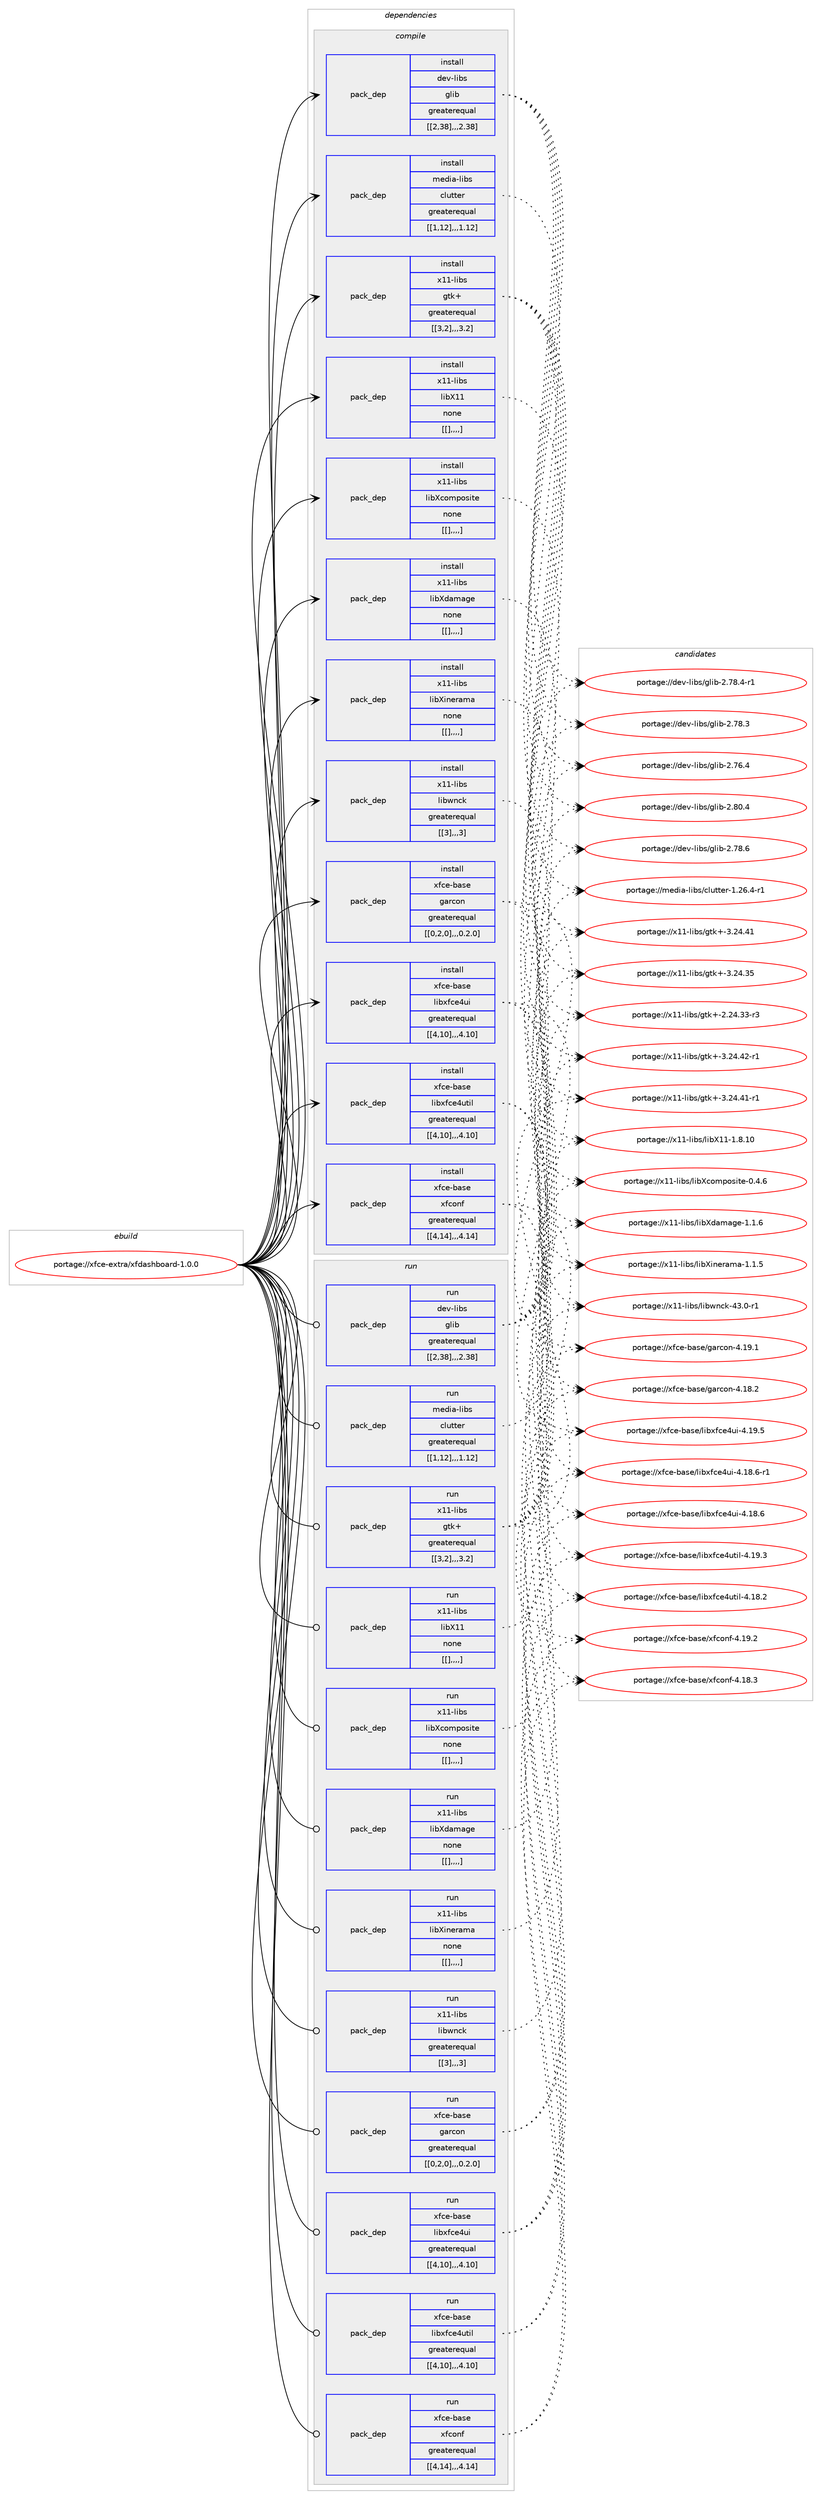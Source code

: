 digraph prolog {

# *************
# Graph options
# *************

newrank=true;
concentrate=true;
compound=true;
graph [rankdir=LR,fontname=Helvetica,fontsize=10,ranksep=1.5];#, ranksep=2.5, nodesep=0.2];
edge  [arrowhead=vee];
node  [fontname=Helvetica,fontsize=10];

# **********
# The ebuild
# **********

subgraph cluster_leftcol {
color=gray;
label=<<i>ebuild</i>>;
id [label="portage://xfce-extra/xfdashboard-1.0.0", color=red, width=4, href="../xfce-extra/xfdashboard-1.0.0.svg"];
}

# ****************
# The dependencies
# ****************

subgraph cluster_midcol {
color=gray;
label=<<i>dependencies</i>>;
subgraph cluster_compile {
fillcolor="#eeeeee";
style=filled;
label=<<i>compile</i>>;
subgraph pack2168 {
dependency2656 [label=<<TABLE BORDER="0" CELLBORDER="1" CELLSPACING="0" CELLPADDING="4" WIDTH="220"><TR><TD ROWSPAN="6" CELLPADDING="30">pack_dep</TD></TR><TR><TD WIDTH="110">install</TD></TR><TR><TD>dev-libs</TD></TR><TR><TD>glib</TD></TR><TR><TD>greaterequal</TD></TR><TR><TD>[[2,38],,,2.38]</TD></TR></TABLE>>, shape=none, color=blue];
}
id:e -> dependency2656:w [weight=20,style="solid",arrowhead="vee"];
subgraph pack2169 {
dependency2657 [label=<<TABLE BORDER="0" CELLBORDER="1" CELLSPACING="0" CELLPADDING="4" WIDTH="220"><TR><TD ROWSPAN="6" CELLPADDING="30">pack_dep</TD></TR><TR><TD WIDTH="110">install</TD></TR><TR><TD>media-libs</TD></TR><TR><TD>clutter</TD></TR><TR><TD>greaterequal</TD></TR><TR><TD>[[1,12],,,1.12]</TD></TR></TABLE>>, shape=none, color=blue];
}
id:e -> dependency2657:w [weight=20,style="solid",arrowhead="vee"];
subgraph pack2170 {
dependency2658 [label=<<TABLE BORDER="0" CELLBORDER="1" CELLSPACING="0" CELLPADDING="4" WIDTH="220"><TR><TD ROWSPAN="6" CELLPADDING="30">pack_dep</TD></TR><TR><TD WIDTH="110">install</TD></TR><TR><TD>x11-libs</TD></TR><TR><TD>gtk+</TD></TR><TR><TD>greaterequal</TD></TR><TR><TD>[[3,2],,,3.2]</TD></TR></TABLE>>, shape=none, color=blue];
}
id:e -> dependency2658:w [weight=20,style="solid",arrowhead="vee"];
subgraph pack2171 {
dependency2659 [label=<<TABLE BORDER="0" CELLBORDER="1" CELLSPACING="0" CELLPADDING="4" WIDTH="220"><TR><TD ROWSPAN="6" CELLPADDING="30">pack_dep</TD></TR><TR><TD WIDTH="110">install</TD></TR><TR><TD>x11-libs</TD></TR><TR><TD>libX11</TD></TR><TR><TD>none</TD></TR><TR><TD>[[],,,,]</TD></TR></TABLE>>, shape=none, color=blue];
}
id:e -> dependency2659:w [weight=20,style="solid",arrowhead="vee"];
subgraph pack2172 {
dependency2660 [label=<<TABLE BORDER="0" CELLBORDER="1" CELLSPACING="0" CELLPADDING="4" WIDTH="220"><TR><TD ROWSPAN="6" CELLPADDING="30">pack_dep</TD></TR><TR><TD WIDTH="110">install</TD></TR><TR><TD>x11-libs</TD></TR><TR><TD>libXcomposite</TD></TR><TR><TD>none</TD></TR><TR><TD>[[],,,,]</TD></TR></TABLE>>, shape=none, color=blue];
}
id:e -> dependency2660:w [weight=20,style="solid",arrowhead="vee"];
subgraph pack2173 {
dependency2661 [label=<<TABLE BORDER="0" CELLBORDER="1" CELLSPACING="0" CELLPADDING="4" WIDTH="220"><TR><TD ROWSPAN="6" CELLPADDING="30">pack_dep</TD></TR><TR><TD WIDTH="110">install</TD></TR><TR><TD>x11-libs</TD></TR><TR><TD>libXdamage</TD></TR><TR><TD>none</TD></TR><TR><TD>[[],,,,]</TD></TR></TABLE>>, shape=none, color=blue];
}
id:e -> dependency2661:w [weight=20,style="solid",arrowhead="vee"];
subgraph pack2174 {
dependency2662 [label=<<TABLE BORDER="0" CELLBORDER="1" CELLSPACING="0" CELLPADDING="4" WIDTH="220"><TR><TD ROWSPAN="6" CELLPADDING="30">pack_dep</TD></TR><TR><TD WIDTH="110">install</TD></TR><TR><TD>x11-libs</TD></TR><TR><TD>libXinerama</TD></TR><TR><TD>none</TD></TR><TR><TD>[[],,,,]</TD></TR></TABLE>>, shape=none, color=blue];
}
id:e -> dependency2662:w [weight=20,style="solid",arrowhead="vee"];
subgraph pack2175 {
dependency2663 [label=<<TABLE BORDER="0" CELLBORDER="1" CELLSPACING="0" CELLPADDING="4" WIDTH="220"><TR><TD ROWSPAN="6" CELLPADDING="30">pack_dep</TD></TR><TR><TD WIDTH="110">install</TD></TR><TR><TD>x11-libs</TD></TR><TR><TD>libwnck</TD></TR><TR><TD>greaterequal</TD></TR><TR><TD>[[3],,,3]</TD></TR></TABLE>>, shape=none, color=blue];
}
id:e -> dependency2663:w [weight=20,style="solid",arrowhead="vee"];
subgraph pack2176 {
dependency2664 [label=<<TABLE BORDER="0" CELLBORDER="1" CELLSPACING="0" CELLPADDING="4" WIDTH="220"><TR><TD ROWSPAN="6" CELLPADDING="30">pack_dep</TD></TR><TR><TD WIDTH="110">install</TD></TR><TR><TD>xfce-base</TD></TR><TR><TD>garcon</TD></TR><TR><TD>greaterequal</TD></TR><TR><TD>[[0,2,0],,,0.2.0]</TD></TR></TABLE>>, shape=none, color=blue];
}
id:e -> dependency2664:w [weight=20,style="solid",arrowhead="vee"];
subgraph pack2177 {
dependency2665 [label=<<TABLE BORDER="0" CELLBORDER="1" CELLSPACING="0" CELLPADDING="4" WIDTH="220"><TR><TD ROWSPAN="6" CELLPADDING="30">pack_dep</TD></TR><TR><TD WIDTH="110">install</TD></TR><TR><TD>xfce-base</TD></TR><TR><TD>libxfce4ui</TD></TR><TR><TD>greaterequal</TD></TR><TR><TD>[[4,10],,,4.10]</TD></TR></TABLE>>, shape=none, color=blue];
}
id:e -> dependency2665:w [weight=20,style="solid",arrowhead="vee"];
subgraph pack2178 {
dependency2666 [label=<<TABLE BORDER="0" CELLBORDER="1" CELLSPACING="0" CELLPADDING="4" WIDTH="220"><TR><TD ROWSPAN="6" CELLPADDING="30">pack_dep</TD></TR><TR><TD WIDTH="110">install</TD></TR><TR><TD>xfce-base</TD></TR><TR><TD>libxfce4util</TD></TR><TR><TD>greaterequal</TD></TR><TR><TD>[[4,10],,,4.10]</TD></TR></TABLE>>, shape=none, color=blue];
}
id:e -> dependency2666:w [weight=20,style="solid",arrowhead="vee"];
subgraph pack2179 {
dependency2667 [label=<<TABLE BORDER="0" CELLBORDER="1" CELLSPACING="0" CELLPADDING="4" WIDTH="220"><TR><TD ROWSPAN="6" CELLPADDING="30">pack_dep</TD></TR><TR><TD WIDTH="110">install</TD></TR><TR><TD>xfce-base</TD></TR><TR><TD>xfconf</TD></TR><TR><TD>greaterequal</TD></TR><TR><TD>[[4,14],,,4.14]</TD></TR></TABLE>>, shape=none, color=blue];
}
id:e -> dependency2667:w [weight=20,style="solid",arrowhead="vee"];
}
subgraph cluster_compileandrun {
fillcolor="#eeeeee";
style=filled;
label=<<i>compile and run</i>>;
}
subgraph cluster_run {
fillcolor="#eeeeee";
style=filled;
label=<<i>run</i>>;
subgraph pack2180 {
dependency2668 [label=<<TABLE BORDER="0" CELLBORDER="1" CELLSPACING="0" CELLPADDING="4" WIDTH="220"><TR><TD ROWSPAN="6" CELLPADDING="30">pack_dep</TD></TR><TR><TD WIDTH="110">run</TD></TR><TR><TD>dev-libs</TD></TR><TR><TD>glib</TD></TR><TR><TD>greaterequal</TD></TR><TR><TD>[[2,38],,,2.38]</TD></TR></TABLE>>, shape=none, color=blue];
}
id:e -> dependency2668:w [weight=20,style="solid",arrowhead="odot"];
subgraph pack2181 {
dependency2669 [label=<<TABLE BORDER="0" CELLBORDER="1" CELLSPACING="0" CELLPADDING="4" WIDTH="220"><TR><TD ROWSPAN="6" CELLPADDING="30">pack_dep</TD></TR><TR><TD WIDTH="110">run</TD></TR><TR><TD>media-libs</TD></TR><TR><TD>clutter</TD></TR><TR><TD>greaterequal</TD></TR><TR><TD>[[1,12],,,1.12]</TD></TR></TABLE>>, shape=none, color=blue];
}
id:e -> dependency2669:w [weight=20,style="solid",arrowhead="odot"];
subgraph pack2182 {
dependency2670 [label=<<TABLE BORDER="0" CELLBORDER="1" CELLSPACING="0" CELLPADDING="4" WIDTH="220"><TR><TD ROWSPAN="6" CELLPADDING="30">pack_dep</TD></TR><TR><TD WIDTH="110">run</TD></TR><TR><TD>x11-libs</TD></TR><TR><TD>gtk+</TD></TR><TR><TD>greaterequal</TD></TR><TR><TD>[[3,2],,,3.2]</TD></TR></TABLE>>, shape=none, color=blue];
}
id:e -> dependency2670:w [weight=20,style="solid",arrowhead="odot"];
subgraph pack2183 {
dependency2671 [label=<<TABLE BORDER="0" CELLBORDER="1" CELLSPACING="0" CELLPADDING="4" WIDTH="220"><TR><TD ROWSPAN="6" CELLPADDING="30">pack_dep</TD></TR><TR><TD WIDTH="110">run</TD></TR><TR><TD>x11-libs</TD></TR><TR><TD>libX11</TD></TR><TR><TD>none</TD></TR><TR><TD>[[],,,,]</TD></TR></TABLE>>, shape=none, color=blue];
}
id:e -> dependency2671:w [weight=20,style="solid",arrowhead="odot"];
subgraph pack2184 {
dependency2672 [label=<<TABLE BORDER="0" CELLBORDER="1" CELLSPACING="0" CELLPADDING="4" WIDTH="220"><TR><TD ROWSPAN="6" CELLPADDING="30">pack_dep</TD></TR><TR><TD WIDTH="110">run</TD></TR><TR><TD>x11-libs</TD></TR><TR><TD>libXcomposite</TD></TR><TR><TD>none</TD></TR><TR><TD>[[],,,,]</TD></TR></TABLE>>, shape=none, color=blue];
}
id:e -> dependency2672:w [weight=20,style="solid",arrowhead="odot"];
subgraph pack2185 {
dependency2673 [label=<<TABLE BORDER="0" CELLBORDER="1" CELLSPACING="0" CELLPADDING="4" WIDTH="220"><TR><TD ROWSPAN="6" CELLPADDING="30">pack_dep</TD></TR><TR><TD WIDTH="110">run</TD></TR><TR><TD>x11-libs</TD></TR><TR><TD>libXdamage</TD></TR><TR><TD>none</TD></TR><TR><TD>[[],,,,]</TD></TR></TABLE>>, shape=none, color=blue];
}
id:e -> dependency2673:w [weight=20,style="solid",arrowhead="odot"];
subgraph pack2186 {
dependency2674 [label=<<TABLE BORDER="0" CELLBORDER="1" CELLSPACING="0" CELLPADDING="4" WIDTH="220"><TR><TD ROWSPAN="6" CELLPADDING="30">pack_dep</TD></TR><TR><TD WIDTH="110">run</TD></TR><TR><TD>x11-libs</TD></TR><TR><TD>libXinerama</TD></TR><TR><TD>none</TD></TR><TR><TD>[[],,,,]</TD></TR></TABLE>>, shape=none, color=blue];
}
id:e -> dependency2674:w [weight=20,style="solid",arrowhead="odot"];
subgraph pack2187 {
dependency2675 [label=<<TABLE BORDER="0" CELLBORDER="1" CELLSPACING="0" CELLPADDING="4" WIDTH="220"><TR><TD ROWSPAN="6" CELLPADDING="30">pack_dep</TD></TR><TR><TD WIDTH="110">run</TD></TR><TR><TD>x11-libs</TD></TR><TR><TD>libwnck</TD></TR><TR><TD>greaterequal</TD></TR><TR><TD>[[3],,,3]</TD></TR></TABLE>>, shape=none, color=blue];
}
id:e -> dependency2675:w [weight=20,style="solid",arrowhead="odot"];
subgraph pack2188 {
dependency2676 [label=<<TABLE BORDER="0" CELLBORDER="1" CELLSPACING="0" CELLPADDING="4" WIDTH="220"><TR><TD ROWSPAN="6" CELLPADDING="30">pack_dep</TD></TR><TR><TD WIDTH="110">run</TD></TR><TR><TD>xfce-base</TD></TR><TR><TD>garcon</TD></TR><TR><TD>greaterequal</TD></TR><TR><TD>[[0,2,0],,,0.2.0]</TD></TR></TABLE>>, shape=none, color=blue];
}
id:e -> dependency2676:w [weight=20,style="solid",arrowhead="odot"];
subgraph pack2189 {
dependency2677 [label=<<TABLE BORDER="0" CELLBORDER="1" CELLSPACING="0" CELLPADDING="4" WIDTH="220"><TR><TD ROWSPAN="6" CELLPADDING="30">pack_dep</TD></TR><TR><TD WIDTH="110">run</TD></TR><TR><TD>xfce-base</TD></TR><TR><TD>libxfce4ui</TD></TR><TR><TD>greaterequal</TD></TR><TR><TD>[[4,10],,,4.10]</TD></TR></TABLE>>, shape=none, color=blue];
}
id:e -> dependency2677:w [weight=20,style="solid",arrowhead="odot"];
subgraph pack2190 {
dependency2678 [label=<<TABLE BORDER="0" CELLBORDER="1" CELLSPACING="0" CELLPADDING="4" WIDTH="220"><TR><TD ROWSPAN="6" CELLPADDING="30">pack_dep</TD></TR><TR><TD WIDTH="110">run</TD></TR><TR><TD>xfce-base</TD></TR><TR><TD>libxfce4util</TD></TR><TR><TD>greaterequal</TD></TR><TR><TD>[[4,10],,,4.10]</TD></TR></TABLE>>, shape=none, color=blue];
}
id:e -> dependency2678:w [weight=20,style="solid",arrowhead="odot"];
subgraph pack2191 {
dependency2679 [label=<<TABLE BORDER="0" CELLBORDER="1" CELLSPACING="0" CELLPADDING="4" WIDTH="220"><TR><TD ROWSPAN="6" CELLPADDING="30">pack_dep</TD></TR><TR><TD WIDTH="110">run</TD></TR><TR><TD>xfce-base</TD></TR><TR><TD>xfconf</TD></TR><TR><TD>greaterequal</TD></TR><TR><TD>[[4,14],,,4.14]</TD></TR></TABLE>>, shape=none, color=blue];
}
id:e -> dependency2679:w [weight=20,style="solid",arrowhead="odot"];
}
}

# **************
# The candidates
# **************

subgraph cluster_choices {
rank=same;
color=gray;
label=<<i>candidates</i>>;

subgraph choice2168 {
color=black;
nodesep=1;
choice1001011184510810598115471031081059845504656484652 [label="portage://dev-libs/glib-2.80.4", color=red, width=4,href="../dev-libs/glib-2.80.4.svg"];
choice1001011184510810598115471031081059845504655564654 [label="portage://dev-libs/glib-2.78.6", color=red, width=4,href="../dev-libs/glib-2.78.6.svg"];
choice10010111845108105981154710310810598455046555646524511449 [label="portage://dev-libs/glib-2.78.4-r1", color=red, width=4,href="../dev-libs/glib-2.78.4-r1.svg"];
choice1001011184510810598115471031081059845504655564651 [label="portage://dev-libs/glib-2.78.3", color=red, width=4,href="../dev-libs/glib-2.78.3.svg"];
choice1001011184510810598115471031081059845504655544652 [label="portage://dev-libs/glib-2.76.4", color=red, width=4,href="../dev-libs/glib-2.76.4.svg"];
dependency2656:e -> choice1001011184510810598115471031081059845504656484652:w [style=dotted,weight="100"];
dependency2656:e -> choice1001011184510810598115471031081059845504655564654:w [style=dotted,weight="100"];
dependency2656:e -> choice10010111845108105981154710310810598455046555646524511449:w [style=dotted,weight="100"];
dependency2656:e -> choice1001011184510810598115471031081059845504655564651:w [style=dotted,weight="100"];
dependency2656:e -> choice1001011184510810598115471031081059845504655544652:w [style=dotted,weight="100"];
}
subgraph choice2169 {
color=black;
nodesep=1;
choice1091011001059745108105981154799108117116116101114454946505446524511449 [label="portage://media-libs/clutter-1.26.4-r1", color=red, width=4,href="../media-libs/clutter-1.26.4-r1.svg"];
dependency2657:e -> choice1091011001059745108105981154799108117116116101114454946505446524511449:w [style=dotted,weight="100"];
}
subgraph choice2170 {
color=black;
nodesep=1;
choice12049494510810598115471031161074345514650524652504511449 [label="portage://x11-libs/gtk+-3.24.42-r1", color=red, width=4,href="../x11-libs/gtk+-3.24.42-r1.svg"];
choice12049494510810598115471031161074345514650524652494511449 [label="portage://x11-libs/gtk+-3.24.41-r1", color=red, width=4,href="../x11-libs/gtk+-3.24.41-r1.svg"];
choice1204949451081059811547103116107434551465052465249 [label="portage://x11-libs/gtk+-3.24.41", color=red, width=4,href="../x11-libs/gtk+-3.24.41.svg"];
choice1204949451081059811547103116107434551465052465153 [label="portage://x11-libs/gtk+-3.24.35", color=red, width=4,href="../x11-libs/gtk+-3.24.35.svg"];
choice12049494510810598115471031161074345504650524651514511451 [label="portage://x11-libs/gtk+-2.24.33-r3", color=red, width=4,href="../x11-libs/gtk+-2.24.33-r3.svg"];
dependency2658:e -> choice12049494510810598115471031161074345514650524652504511449:w [style=dotted,weight="100"];
dependency2658:e -> choice12049494510810598115471031161074345514650524652494511449:w [style=dotted,weight="100"];
dependency2658:e -> choice1204949451081059811547103116107434551465052465249:w [style=dotted,weight="100"];
dependency2658:e -> choice1204949451081059811547103116107434551465052465153:w [style=dotted,weight="100"];
dependency2658:e -> choice12049494510810598115471031161074345504650524651514511451:w [style=dotted,weight="100"];
}
subgraph choice2171 {
color=black;
nodesep=1;
choice12049494510810598115471081059888494945494656464948 [label="portage://x11-libs/libX11-1.8.10", color=red, width=4,href="../x11-libs/libX11-1.8.10.svg"];
dependency2659:e -> choice12049494510810598115471081059888494945494656464948:w [style=dotted,weight="100"];
}
subgraph choice2172 {
color=black;
nodesep=1;
choice1204949451081059811547108105988899111109112111115105116101454846524654 [label="portage://x11-libs/libXcomposite-0.4.6", color=red, width=4,href="../x11-libs/libXcomposite-0.4.6.svg"];
dependency2660:e -> choice1204949451081059811547108105988899111109112111115105116101454846524654:w [style=dotted,weight="100"];
}
subgraph choice2173 {
color=black;
nodesep=1;
choice120494945108105981154710810598881009710997103101454946494654 [label="portage://x11-libs/libXdamage-1.1.6", color=red, width=4,href="../x11-libs/libXdamage-1.1.6.svg"];
dependency2661:e -> choice120494945108105981154710810598881009710997103101454946494654:w [style=dotted,weight="100"];
}
subgraph choice2174 {
color=black;
nodesep=1;
choice120494945108105981154710810598881051101011149710997454946494653 [label="portage://x11-libs/libXinerama-1.1.5", color=red, width=4,href="../x11-libs/libXinerama-1.1.5.svg"];
dependency2662:e -> choice120494945108105981154710810598881051101011149710997454946494653:w [style=dotted,weight="100"];
}
subgraph choice2175 {
color=black;
nodesep=1;
choice1204949451081059811547108105981191109910745525146484511449 [label="portage://x11-libs/libwnck-43.0-r1", color=red, width=4,href="../x11-libs/libwnck-43.0-r1.svg"];
dependency2663:e -> choice1204949451081059811547108105981191109910745525146484511449:w [style=dotted,weight="100"];
}
subgraph choice2176 {
color=black;
nodesep=1;
choice1201029910145989711510147103971149911111045524649574649 [label="portage://xfce-base/garcon-4.19.1", color=red, width=4,href="../xfce-base/garcon-4.19.1.svg"];
choice1201029910145989711510147103971149911111045524649564650 [label="portage://xfce-base/garcon-4.18.2", color=red, width=4,href="../xfce-base/garcon-4.18.2.svg"];
dependency2664:e -> choice1201029910145989711510147103971149911111045524649574649:w [style=dotted,weight="100"];
dependency2664:e -> choice1201029910145989711510147103971149911111045524649564650:w [style=dotted,weight="100"];
}
subgraph choice2177 {
color=black;
nodesep=1;
choice120102991014598971151014710810598120102991015211710545524649574653 [label="portage://xfce-base/libxfce4ui-4.19.5", color=red, width=4,href="../xfce-base/libxfce4ui-4.19.5.svg"];
choice1201029910145989711510147108105981201029910152117105455246495646544511449 [label="portage://xfce-base/libxfce4ui-4.18.6-r1", color=red, width=4,href="../xfce-base/libxfce4ui-4.18.6-r1.svg"];
choice120102991014598971151014710810598120102991015211710545524649564654 [label="portage://xfce-base/libxfce4ui-4.18.6", color=red, width=4,href="../xfce-base/libxfce4ui-4.18.6.svg"];
dependency2665:e -> choice120102991014598971151014710810598120102991015211710545524649574653:w [style=dotted,weight="100"];
dependency2665:e -> choice1201029910145989711510147108105981201029910152117105455246495646544511449:w [style=dotted,weight="100"];
dependency2665:e -> choice120102991014598971151014710810598120102991015211710545524649564654:w [style=dotted,weight="100"];
}
subgraph choice2178 {
color=black;
nodesep=1;
choice120102991014598971151014710810598120102991015211711610510845524649574651 [label="portage://xfce-base/libxfce4util-4.19.3", color=red, width=4,href="../xfce-base/libxfce4util-4.19.3.svg"];
choice120102991014598971151014710810598120102991015211711610510845524649564650 [label="portage://xfce-base/libxfce4util-4.18.2", color=red, width=4,href="../xfce-base/libxfce4util-4.18.2.svg"];
dependency2666:e -> choice120102991014598971151014710810598120102991015211711610510845524649574651:w [style=dotted,weight="100"];
dependency2666:e -> choice120102991014598971151014710810598120102991015211711610510845524649564650:w [style=dotted,weight="100"];
}
subgraph choice2179 {
color=black;
nodesep=1;
choice12010299101459897115101471201029911111010245524649574650 [label="portage://xfce-base/xfconf-4.19.2", color=red, width=4,href="../xfce-base/xfconf-4.19.2.svg"];
choice12010299101459897115101471201029911111010245524649564651 [label="portage://xfce-base/xfconf-4.18.3", color=red, width=4,href="../xfce-base/xfconf-4.18.3.svg"];
dependency2667:e -> choice12010299101459897115101471201029911111010245524649574650:w [style=dotted,weight="100"];
dependency2667:e -> choice12010299101459897115101471201029911111010245524649564651:w [style=dotted,weight="100"];
}
subgraph choice2180 {
color=black;
nodesep=1;
choice1001011184510810598115471031081059845504656484652 [label="portage://dev-libs/glib-2.80.4", color=red, width=4,href="../dev-libs/glib-2.80.4.svg"];
choice1001011184510810598115471031081059845504655564654 [label="portage://dev-libs/glib-2.78.6", color=red, width=4,href="../dev-libs/glib-2.78.6.svg"];
choice10010111845108105981154710310810598455046555646524511449 [label="portage://dev-libs/glib-2.78.4-r1", color=red, width=4,href="../dev-libs/glib-2.78.4-r1.svg"];
choice1001011184510810598115471031081059845504655564651 [label="portage://dev-libs/glib-2.78.3", color=red, width=4,href="../dev-libs/glib-2.78.3.svg"];
choice1001011184510810598115471031081059845504655544652 [label="portage://dev-libs/glib-2.76.4", color=red, width=4,href="../dev-libs/glib-2.76.4.svg"];
dependency2668:e -> choice1001011184510810598115471031081059845504656484652:w [style=dotted,weight="100"];
dependency2668:e -> choice1001011184510810598115471031081059845504655564654:w [style=dotted,weight="100"];
dependency2668:e -> choice10010111845108105981154710310810598455046555646524511449:w [style=dotted,weight="100"];
dependency2668:e -> choice1001011184510810598115471031081059845504655564651:w [style=dotted,weight="100"];
dependency2668:e -> choice1001011184510810598115471031081059845504655544652:w [style=dotted,weight="100"];
}
subgraph choice2181 {
color=black;
nodesep=1;
choice1091011001059745108105981154799108117116116101114454946505446524511449 [label="portage://media-libs/clutter-1.26.4-r1", color=red, width=4,href="../media-libs/clutter-1.26.4-r1.svg"];
dependency2669:e -> choice1091011001059745108105981154799108117116116101114454946505446524511449:w [style=dotted,weight="100"];
}
subgraph choice2182 {
color=black;
nodesep=1;
choice12049494510810598115471031161074345514650524652504511449 [label="portage://x11-libs/gtk+-3.24.42-r1", color=red, width=4,href="../x11-libs/gtk+-3.24.42-r1.svg"];
choice12049494510810598115471031161074345514650524652494511449 [label="portage://x11-libs/gtk+-3.24.41-r1", color=red, width=4,href="../x11-libs/gtk+-3.24.41-r1.svg"];
choice1204949451081059811547103116107434551465052465249 [label="portage://x11-libs/gtk+-3.24.41", color=red, width=4,href="../x11-libs/gtk+-3.24.41.svg"];
choice1204949451081059811547103116107434551465052465153 [label="portage://x11-libs/gtk+-3.24.35", color=red, width=4,href="../x11-libs/gtk+-3.24.35.svg"];
choice12049494510810598115471031161074345504650524651514511451 [label="portage://x11-libs/gtk+-2.24.33-r3", color=red, width=4,href="../x11-libs/gtk+-2.24.33-r3.svg"];
dependency2670:e -> choice12049494510810598115471031161074345514650524652504511449:w [style=dotted,weight="100"];
dependency2670:e -> choice12049494510810598115471031161074345514650524652494511449:w [style=dotted,weight="100"];
dependency2670:e -> choice1204949451081059811547103116107434551465052465249:w [style=dotted,weight="100"];
dependency2670:e -> choice1204949451081059811547103116107434551465052465153:w [style=dotted,weight="100"];
dependency2670:e -> choice12049494510810598115471031161074345504650524651514511451:w [style=dotted,weight="100"];
}
subgraph choice2183 {
color=black;
nodesep=1;
choice12049494510810598115471081059888494945494656464948 [label="portage://x11-libs/libX11-1.8.10", color=red, width=4,href="../x11-libs/libX11-1.8.10.svg"];
dependency2671:e -> choice12049494510810598115471081059888494945494656464948:w [style=dotted,weight="100"];
}
subgraph choice2184 {
color=black;
nodesep=1;
choice1204949451081059811547108105988899111109112111115105116101454846524654 [label="portage://x11-libs/libXcomposite-0.4.6", color=red, width=4,href="../x11-libs/libXcomposite-0.4.6.svg"];
dependency2672:e -> choice1204949451081059811547108105988899111109112111115105116101454846524654:w [style=dotted,weight="100"];
}
subgraph choice2185 {
color=black;
nodesep=1;
choice120494945108105981154710810598881009710997103101454946494654 [label="portage://x11-libs/libXdamage-1.1.6", color=red, width=4,href="../x11-libs/libXdamage-1.1.6.svg"];
dependency2673:e -> choice120494945108105981154710810598881009710997103101454946494654:w [style=dotted,weight="100"];
}
subgraph choice2186 {
color=black;
nodesep=1;
choice120494945108105981154710810598881051101011149710997454946494653 [label="portage://x11-libs/libXinerama-1.1.5", color=red, width=4,href="../x11-libs/libXinerama-1.1.5.svg"];
dependency2674:e -> choice120494945108105981154710810598881051101011149710997454946494653:w [style=dotted,weight="100"];
}
subgraph choice2187 {
color=black;
nodesep=1;
choice1204949451081059811547108105981191109910745525146484511449 [label="portage://x11-libs/libwnck-43.0-r1", color=red, width=4,href="../x11-libs/libwnck-43.0-r1.svg"];
dependency2675:e -> choice1204949451081059811547108105981191109910745525146484511449:w [style=dotted,weight="100"];
}
subgraph choice2188 {
color=black;
nodesep=1;
choice1201029910145989711510147103971149911111045524649574649 [label="portage://xfce-base/garcon-4.19.1", color=red, width=4,href="../xfce-base/garcon-4.19.1.svg"];
choice1201029910145989711510147103971149911111045524649564650 [label="portage://xfce-base/garcon-4.18.2", color=red, width=4,href="../xfce-base/garcon-4.18.2.svg"];
dependency2676:e -> choice1201029910145989711510147103971149911111045524649574649:w [style=dotted,weight="100"];
dependency2676:e -> choice1201029910145989711510147103971149911111045524649564650:w [style=dotted,weight="100"];
}
subgraph choice2189 {
color=black;
nodesep=1;
choice120102991014598971151014710810598120102991015211710545524649574653 [label="portage://xfce-base/libxfce4ui-4.19.5", color=red, width=4,href="../xfce-base/libxfce4ui-4.19.5.svg"];
choice1201029910145989711510147108105981201029910152117105455246495646544511449 [label="portage://xfce-base/libxfce4ui-4.18.6-r1", color=red, width=4,href="../xfce-base/libxfce4ui-4.18.6-r1.svg"];
choice120102991014598971151014710810598120102991015211710545524649564654 [label="portage://xfce-base/libxfce4ui-4.18.6", color=red, width=4,href="../xfce-base/libxfce4ui-4.18.6.svg"];
dependency2677:e -> choice120102991014598971151014710810598120102991015211710545524649574653:w [style=dotted,weight="100"];
dependency2677:e -> choice1201029910145989711510147108105981201029910152117105455246495646544511449:w [style=dotted,weight="100"];
dependency2677:e -> choice120102991014598971151014710810598120102991015211710545524649564654:w [style=dotted,weight="100"];
}
subgraph choice2190 {
color=black;
nodesep=1;
choice120102991014598971151014710810598120102991015211711610510845524649574651 [label="portage://xfce-base/libxfce4util-4.19.3", color=red, width=4,href="../xfce-base/libxfce4util-4.19.3.svg"];
choice120102991014598971151014710810598120102991015211711610510845524649564650 [label="portage://xfce-base/libxfce4util-4.18.2", color=red, width=4,href="../xfce-base/libxfce4util-4.18.2.svg"];
dependency2678:e -> choice120102991014598971151014710810598120102991015211711610510845524649574651:w [style=dotted,weight="100"];
dependency2678:e -> choice120102991014598971151014710810598120102991015211711610510845524649564650:w [style=dotted,weight="100"];
}
subgraph choice2191 {
color=black;
nodesep=1;
choice12010299101459897115101471201029911111010245524649574650 [label="portage://xfce-base/xfconf-4.19.2", color=red, width=4,href="../xfce-base/xfconf-4.19.2.svg"];
choice12010299101459897115101471201029911111010245524649564651 [label="portage://xfce-base/xfconf-4.18.3", color=red, width=4,href="../xfce-base/xfconf-4.18.3.svg"];
dependency2679:e -> choice12010299101459897115101471201029911111010245524649574650:w [style=dotted,weight="100"];
dependency2679:e -> choice12010299101459897115101471201029911111010245524649564651:w [style=dotted,weight="100"];
}
}

}
